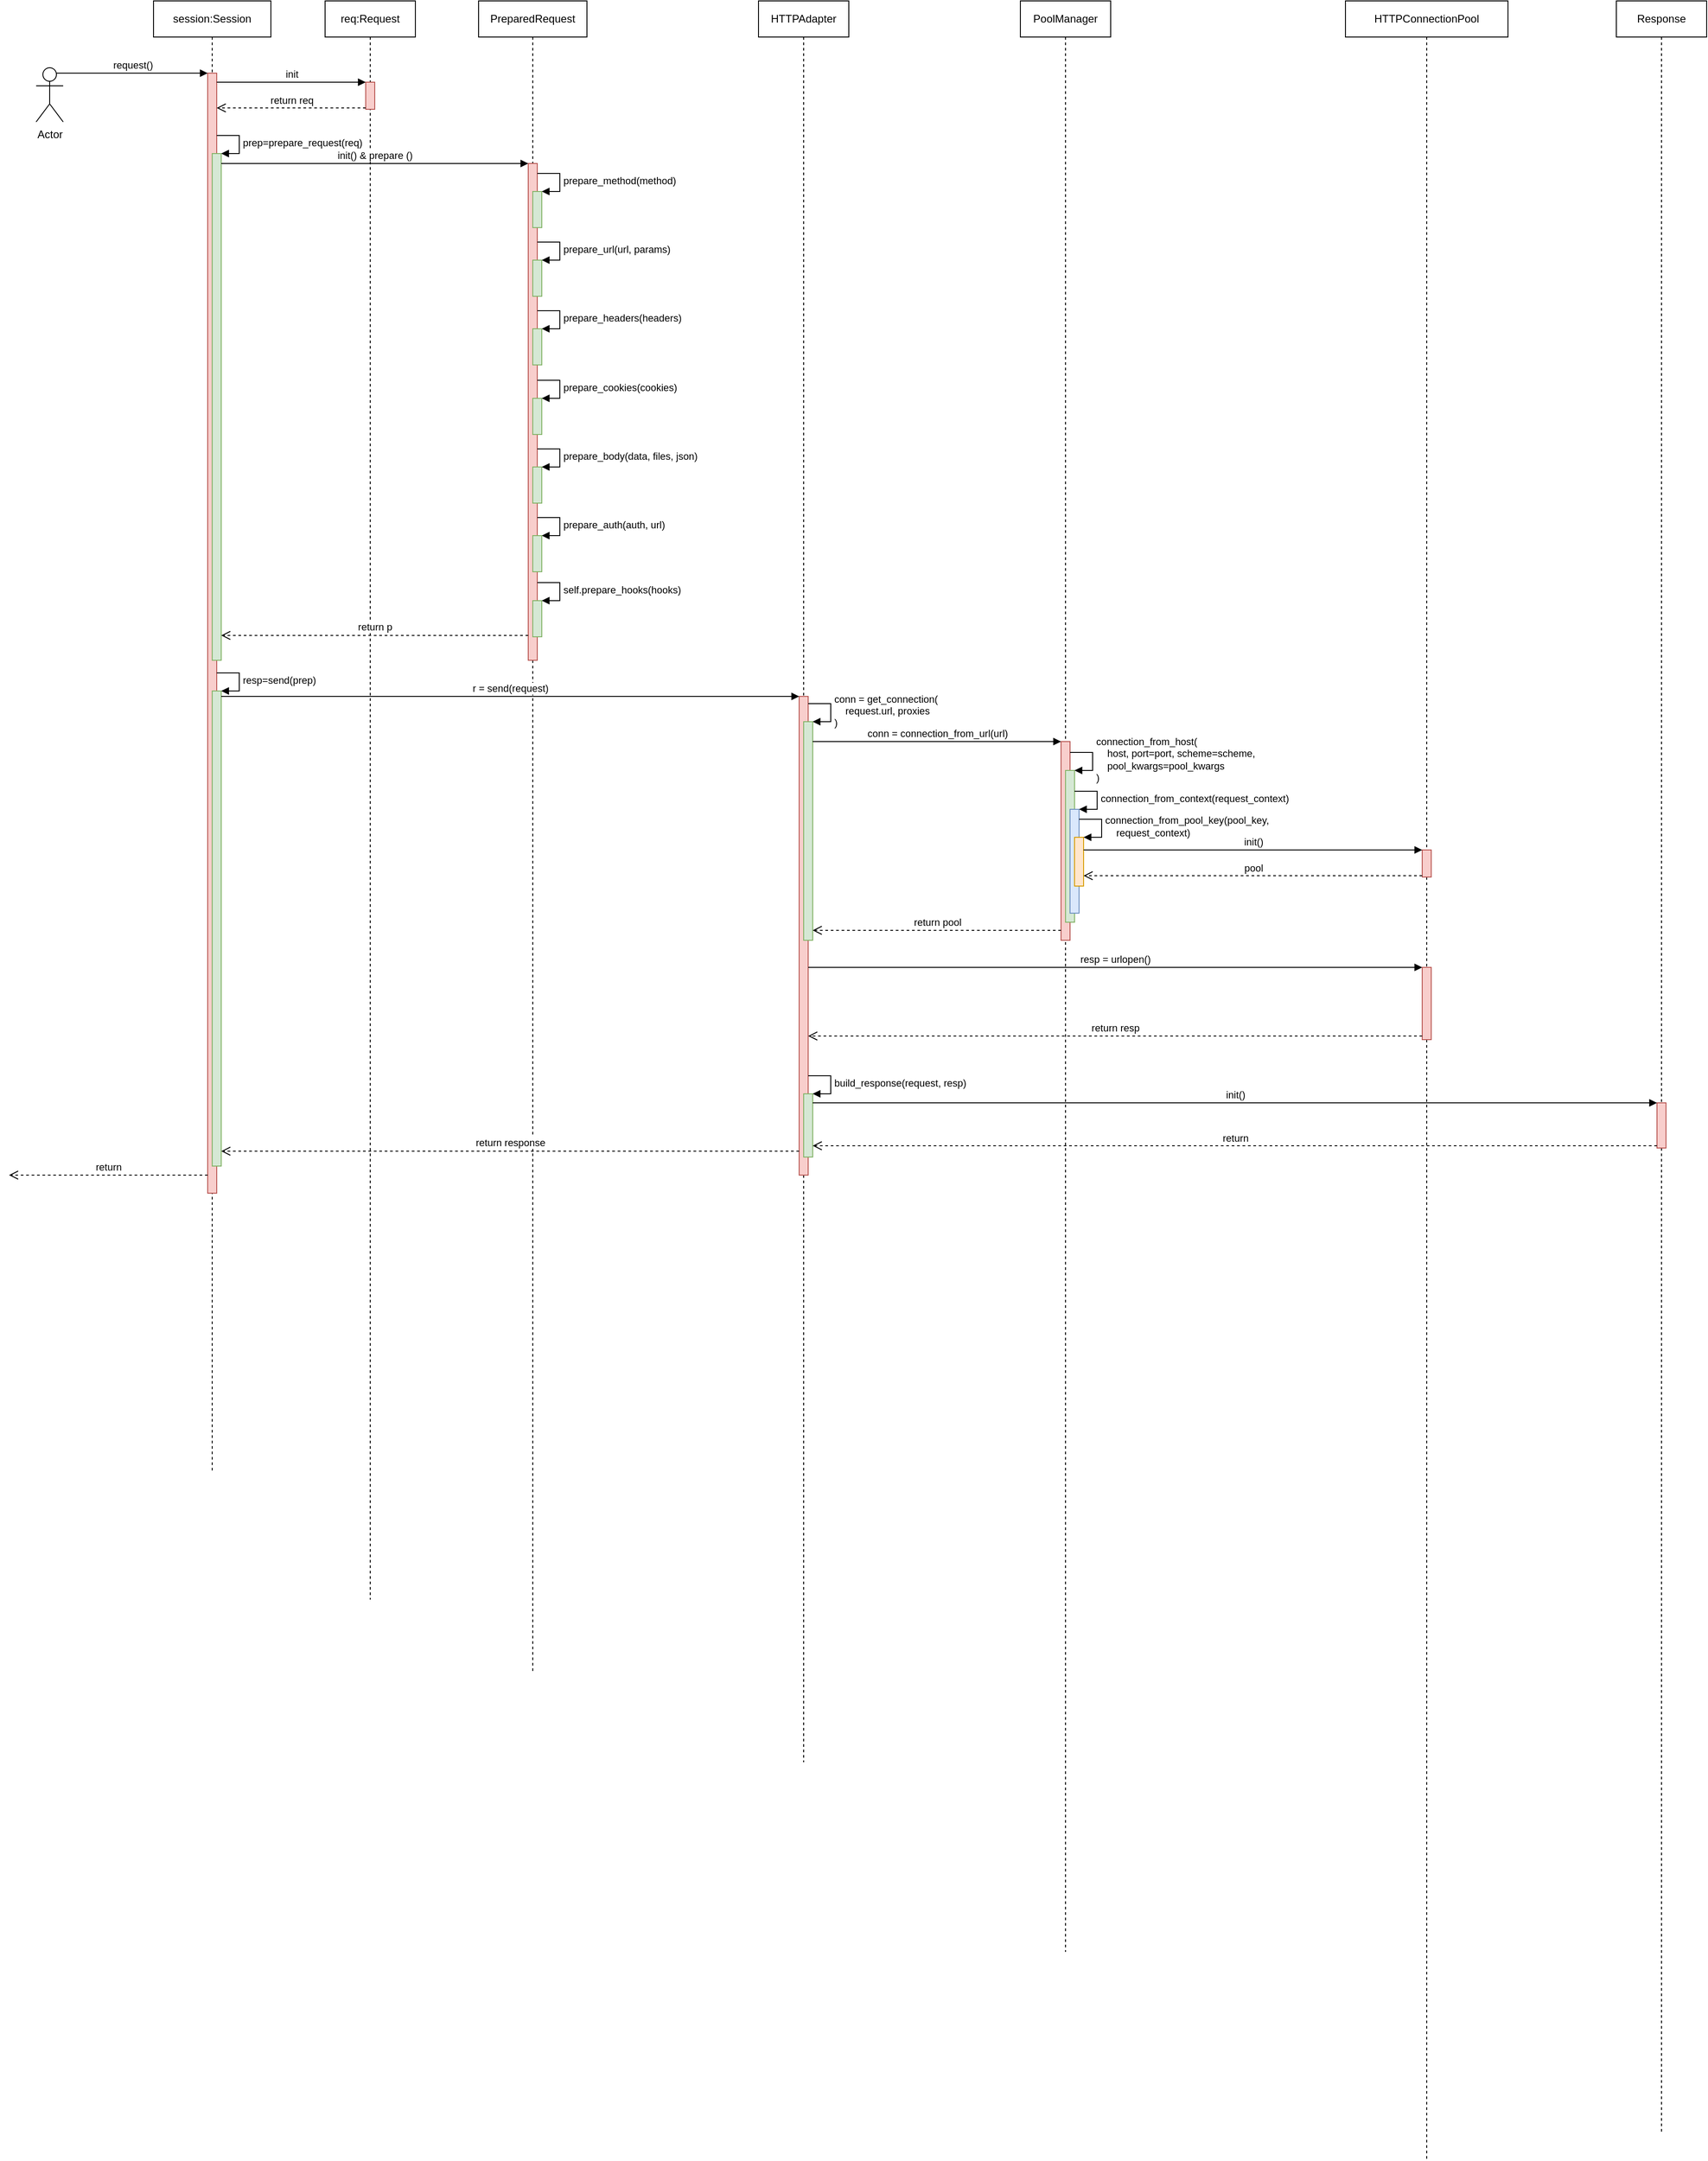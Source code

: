 <mxfile version="12.2.3" type="github" pages="1"><diagram name="Page-1" id="13e1069c-82ec-6db2-03f1-153e76fe0fe0"><mxGraphModel dx="868" dy="460" grid="1" gridSize="10" guides="1" tooltips="1" connect="1" arrows="1" fold="1" page="0" pageScale="1" pageWidth="1100" pageHeight="850" background="#ffffff" math="0" shadow="0"><root><mxCell id="0"/><mxCell id="1" parent="0"/><mxCell id="QKhL0TV7jt127VQcfrzV-1" value="session:Session" style="shape=umlLifeline;perimeter=lifelinePerimeter;whiteSpace=wrap;html=1;container=1;collapsible=0;recursiveResize=0;outlineConnect=0;" parent="1" vertex="1"><mxGeometry x="180" y="20" width="130" height="1630" as="geometry"/></mxCell><mxCell id="QKhL0TV7jt127VQcfrzV-3" value="" style="html=1;points=[];perimeter=orthogonalPerimeter;fillColor=#f8cecc;strokeColor=#b85450;" parent="QKhL0TV7jt127VQcfrzV-1" vertex="1"><mxGeometry x="60" y="80" width="10" height="1240" as="geometry"/></mxCell><mxCell id="QKhL0TV7jt127VQcfrzV-15" value="" style="html=1;points=[];perimeter=orthogonalPerimeter;fillColor=#d5e8d4;strokeColor=#82b366;" parent="QKhL0TV7jt127VQcfrzV-1" vertex="1"><mxGeometry x="65" y="169" width="10" height="561" as="geometry"/></mxCell><mxCell id="QKhL0TV7jt127VQcfrzV-16" value="prep=prepare_request(req)" style="edgeStyle=orthogonalEdgeStyle;html=1;align=left;spacingLeft=2;endArrow=block;rounded=0;entryX=1;entryY=0;labelBackgroundColor=#ffffff;fontColor=#000000;" parent="QKhL0TV7jt127VQcfrzV-1" target="QKhL0TV7jt127VQcfrzV-15" edge="1"><mxGeometry relative="1" as="geometry"><mxPoint x="70" y="149" as="sourcePoint"/><Array as="points"><mxPoint x="95" y="149"/></Array></mxGeometry></mxCell><mxCell id="QKhL0TV7jt127VQcfrzV-53" value="" style="html=1;points=[];perimeter=orthogonalPerimeter;fillColor=#d5e8d4;strokeColor=#82b366;" parent="QKhL0TV7jt127VQcfrzV-1" vertex="1"><mxGeometry x="65" y="764" width="10" height="526" as="geometry"/></mxCell><mxCell id="QKhL0TV7jt127VQcfrzV-54" value="resp=send(prep)" style="edgeStyle=orthogonalEdgeStyle;html=1;align=left;spacingLeft=2;endArrow=block;rounded=0;entryX=1;entryY=0;labelBackgroundColor=#ffffff;fontColor=#000000;" parent="QKhL0TV7jt127VQcfrzV-1" target="QKhL0TV7jt127VQcfrzV-53" edge="1"><mxGeometry relative="1" as="geometry"><mxPoint x="70" y="744" as="sourcePoint"/><Array as="points"><mxPoint x="95" y="744"/></Array></mxGeometry></mxCell><mxCell id="QKhL0TV7jt127VQcfrzV-2" value="Actor" style="shape=umlActor;verticalLabelPosition=bottom;labelBackgroundColor=#ffffff;verticalAlign=top;html=1;" parent="1" vertex="1"><mxGeometry x="50" y="94" width="30" height="60" as="geometry"/></mxCell><mxCell id="QKhL0TV7jt127VQcfrzV-4" value="request()" style="html=1;verticalAlign=bottom;endArrow=block;entryX=0;entryY=0;exitX=0.75;exitY=0.1;exitDx=0;exitDy=0;exitPerimeter=0;horizontal=1;" parent="1" source="QKhL0TV7jt127VQcfrzV-2" target="QKhL0TV7jt127VQcfrzV-3" edge="1"><mxGeometry relative="1" as="geometry"><mxPoint x="170" y="100" as="sourcePoint"/></mxGeometry></mxCell><mxCell id="QKhL0TV7jt127VQcfrzV-11" value="req:Request" style="shape=umlLifeline;perimeter=lifelinePerimeter;whiteSpace=wrap;html=1;container=1;collapsible=0;recursiveResize=0;outlineConnect=0;" parent="1" vertex="1"><mxGeometry x="370" y="20" width="100" height="1770" as="geometry"/></mxCell><mxCell id="QKhL0TV7jt127VQcfrzV-12" value="" style="html=1;points=[];perimeter=orthogonalPerimeter;fillColor=#f8cecc;strokeColor=#b85450;" parent="QKhL0TV7jt127VQcfrzV-11" vertex="1"><mxGeometry x="45" y="90" width="10" height="30" as="geometry"/></mxCell><mxCell id="QKhL0TV7jt127VQcfrzV-13" value="init" style="html=1;verticalAlign=bottom;endArrow=block;entryX=0;entryY=0;" parent="1" source="QKhL0TV7jt127VQcfrzV-3" target="QKhL0TV7jt127VQcfrzV-12" edge="1"><mxGeometry relative="1" as="geometry"><mxPoint x="345" y="110" as="sourcePoint"/></mxGeometry></mxCell><mxCell id="QKhL0TV7jt127VQcfrzV-14" value="return req" style="verticalAlign=bottom;endArrow=open;dashed=1;endSize=8;exitX=0;exitY=0.95;fontStyle=0;fontColor=#000000;labelBackgroundColor=#ffffff;labelBorderColor=none;html=1;" parent="1" source="QKhL0TV7jt127VQcfrzV-12" target="QKhL0TV7jt127VQcfrzV-3" edge="1"><mxGeometry relative="1" as="geometry"><mxPoint x="345" y="186" as="targetPoint"/></mxGeometry></mxCell><mxCell id="QKhL0TV7jt127VQcfrzV-17" value="PreparedRequest" style="shape=umlLifeline;perimeter=lifelinePerimeter;whiteSpace=wrap;html=1;container=1;collapsible=0;recursiveResize=0;outlineConnect=0;fontColor=#000000;" parent="1" vertex="1"><mxGeometry x="540" y="20" width="120" height="1850" as="geometry"/></mxCell><mxCell id="QKhL0TV7jt127VQcfrzV-18" value="" style="html=1;points=[];perimeter=orthogonalPerimeter;fillColor=#f8cecc;strokeColor=#b85450;" parent="QKhL0TV7jt127VQcfrzV-17" vertex="1"><mxGeometry x="55" y="180" width="10" height="550" as="geometry"/></mxCell><mxCell id="QKhL0TV7jt127VQcfrzV-38" value="" style="group" parent="QKhL0TV7jt127VQcfrzV-17" vertex="1" connectable="0"><mxGeometry x="60" y="572" width="30" height="60" as="geometry"/></mxCell><mxCell id="QKhL0TV7jt127VQcfrzV-36" value="" style="html=1;points=[];perimeter=orthogonalPerimeter;fillColor=#d5e8d4;strokeColor=#82b366;" parent="QKhL0TV7jt127VQcfrzV-38" vertex="1"><mxGeometry y="20" width="10" height="40" as="geometry"/></mxCell><mxCell id="QKhL0TV7jt127VQcfrzV-37" value="prepare_auth(auth, url)" style="edgeStyle=orthogonalEdgeStyle;html=1;align=left;spacingLeft=2;endArrow=block;rounded=0;entryX=1;entryY=0;labelBackgroundColor=#ffffff;fontColor=#000000;" parent="QKhL0TV7jt127VQcfrzV-38" target="QKhL0TV7jt127VQcfrzV-36" edge="1"><mxGeometry relative="1" as="geometry"><mxPoint x="5" as="sourcePoint"/><Array as="points"><mxPoint x="30"/></Array></mxGeometry></mxCell><mxCell id="QKhL0TV7jt127VQcfrzV-39" value="" style="group" parent="QKhL0TV7jt127VQcfrzV-17" vertex="1" connectable="0"><mxGeometry x="60" y="496" width="30" height="60" as="geometry"/></mxCell><mxCell id="QKhL0TV7jt127VQcfrzV-34" value="" style="html=1;points=[];perimeter=orthogonalPerimeter;fillColor=#d5e8d4;strokeColor=#82b366;" parent="QKhL0TV7jt127VQcfrzV-39" vertex="1"><mxGeometry y="20" width="10" height="40" as="geometry"/></mxCell><mxCell id="QKhL0TV7jt127VQcfrzV-35" value="prepare_body(data, files, json)" style="edgeStyle=orthogonalEdgeStyle;html=1;align=left;spacingLeft=2;endArrow=block;rounded=0;entryX=1;entryY=0;labelBackgroundColor=#ffffff;fontColor=#000000;" parent="QKhL0TV7jt127VQcfrzV-39" target="QKhL0TV7jt127VQcfrzV-34" edge="1"><mxGeometry relative="1" as="geometry"><mxPoint x="5" as="sourcePoint"/><Array as="points"><mxPoint x="30"/></Array></mxGeometry></mxCell><mxCell id="QKhL0TV7jt127VQcfrzV-40" value="" style="group" parent="QKhL0TV7jt127VQcfrzV-17" vertex="1" connectable="0"><mxGeometry x="60" y="420" width="30" height="60" as="geometry"/></mxCell><mxCell id="QKhL0TV7jt127VQcfrzV-32" value="" style="html=1;points=[];perimeter=orthogonalPerimeter;fillColor=#d5e8d4;strokeColor=#82b366;" parent="QKhL0TV7jt127VQcfrzV-40" vertex="1"><mxGeometry y="20" width="10" height="40" as="geometry"/></mxCell><mxCell id="QKhL0TV7jt127VQcfrzV-33" value="prepare_cookies(cookies)" style="edgeStyle=orthogonalEdgeStyle;html=1;align=left;spacingLeft=2;endArrow=block;rounded=0;entryX=1;entryY=0;labelBackgroundColor=#ffffff;fontColor=#000000;" parent="QKhL0TV7jt127VQcfrzV-40" target="QKhL0TV7jt127VQcfrzV-32" edge="1"><mxGeometry relative="1" as="geometry"><mxPoint x="5" as="sourcePoint"/><Array as="points"><mxPoint x="30"/></Array></mxGeometry></mxCell><mxCell id="QKhL0TV7jt127VQcfrzV-41" value="" style="group" parent="QKhL0TV7jt127VQcfrzV-17" vertex="1" connectable="0"><mxGeometry x="60" y="343" width="30" height="60" as="geometry"/></mxCell><mxCell id="QKhL0TV7jt127VQcfrzV-30" value="" style="html=1;points=[];perimeter=orthogonalPerimeter;fillColor=#d5e8d4;strokeColor=#82b366;" parent="QKhL0TV7jt127VQcfrzV-41" vertex="1"><mxGeometry y="20" width="10" height="40" as="geometry"/></mxCell><mxCell id="QKhL0TV7jt127VQcfrzV-31" value="prepare_headers(headers)" style="edgeStyle=orthogonalEdgeStyle;html=1;align=left;spacingLeft=2;endArrow=block;rounded=0;entryX=1;entryY=0;labelBackgroundColor=#ffffff;fontColor=#000000;" parent="QKhL0TV7jt127VQcfrzV-41" target="QKhL0TV7jt127VQcfrzV-30" edge="1"><mxGeometry relative="1" as="geometry"><mxPoint x="5" as="sourcePoint"/><Array as="points"><mxPoint x="30"/></Array></mxGeometry></mxCell><mxCell id="QKhL0TV7jt127VQcfrzV-42" value="" style="group" parent="QKhL0TV7jt127VQcfrzV-17" vertex="1" connectable="0"><mxGeometry x="60" y="267" width="30" height="60" as="geometry"/></mxCell><mxCell id="QKhL0TV7jt127VQcfrzV-25" value="" style="html=1;points=[];perimeter=orthogonalPerimeter;fillColor=#d5e8d4;strokeColor=#82b366;" parent="QKhL0TV7jt127VQcfrzV-42" vertex="1"><mxGeometry y="20" width="10" height="40" as="geometry"/></mxCell><mxCell id="QKhL0TV7jt127VQcfrzV-26" value="prepare_url(url, params)" style="edgeStyle=orthogonalEdgeStyle;html=1;align=left;spacingLeft=2;endArrow=block;rounded=0;entryX=1;entryY=0;labelBackgroundColor=#ffffff;fontColor=#000000;" parent="QKhL0TV7jt127VQcfrzV-42" target="QKhL0TV7jt127VQcfrzV-25" edge="1"><mxGeometry relative="1" as="geometry"><mxPoint x="5" as="sourcePoint"/><Array as="points"><mxPoint x="30"/></Array></mxGeometry></mxCell><mxCell id="QKhL0TV7jt127VQcfrzV-43" value="" style="group" parent="QKhL0TV7jt127VQcfrzV-17" vertex="1" connectable="0"><mxGeometry x="60" y="191" width="30" height="60" as="geometry"/></mxCell><mxCell id="QKhL0TV7jt127VQcfrzV-21" value="" style="html=1;points=[];perimeter=orthogonalPerimeter;fillColor=#d5e8d4;strokeColor=#82b366;" parent="QKhL0TV7jt127VQcfrzV-43" vertex="1"><mxGeometry y="20" width="10" height="40" as="geometry"/></mxCell><mxCell id="QKhL0TV7jt127VQcfrzV-22" value="prepare_method(method)" style="edgeStyle=orthogonalEdgeStyle;html=1;align=left;spacingLeft=2;endArrow=block;rounded=0;entryX=1;entryY=0;labelBackgroundColor=#ffffff;fontColor=#000000;" parent="QKhL0TV7jt127VQcfrzV-43" target="QKhL0TV7jt127VQcfrzV-21" edge="1"><mxGeometry relative="1" as="geometry"><mxPoint x="5" as="sourcePoint"/><Array as="points"><mxPoint x="30"/></Array></mxGeometry></mxCell><mxCell id="QKhL0TV7jt127VQcfrzV-46" value="" style="group" parent="QKhL0TV7jt127VQcfrzV-17" vertex="1" connectable="0"><mxGeometry x="60" y="644" width="30" height="60" as="geometry"/></mxCell><mxCell id="QKhL0TV7jt127VQcfrzV-44" value="" style="html=1;points=[];perimeter=orthogonalPerimeter;fillColor=#d5e8d4;strokeColor=#82b366;" parent="QKhL0TV7jt127VQcfrzV-46" vertex="1"><mxGeometry y="20" width="10" height="40" as="geometry"/></mxCell><mxCell id="QKhL0TV7jt127VQcfrzV-45" value="self.prepare_hooks(hooks)" style="edgeStyle=orthogonalEdgeStyle;html=1;align=left;spacingLeft=2;endArrow=block;rounded=0;entryX=1;entryY=0;labelBackgroundColor=#ffffff;fontColor=#000000;" parent="QKhL0TV7jt127VQcfrzV-46" target="QKhL0TV7jt127VQcfrzV-44" edge="1"><mxGeometry relative="1" as="geometry"><mxPoint x="5" as="sourcePoint"/><Array as="points"><mxPoint x="30"/></Array></mxGeometry></mxCell><mxCell id="QKhL0TV7jt127VQcfrzV-19" value="init() &amp;amp; prepare ()" style="html=1;verticalAlign=bottom;endArrow=block;entryX=0;entryY=0;labelBackgroundColor=#ffffff;fontColor=#000000;" parent="1" source="QKhL0TV7jt127VQcfrzV-15" target="QKhL0TV7jt127VQcfrzV-18" edge="1"><mxGeometry relative="1" as="geometry"><mxPoint x="525" y="200" as="sourcePoint"/></mxGeometry></mxCell><mxCell id="QKhL0TV7jt127VQcfrzV-20" value="return p" style="html=1;verticalAlign=bottom;endArrow=open;dashed=1;endSize=8;exitX=0;exitY=0.95;labelBackgroundColor=#ffffff;fontColor=#000000;" parent="1" source="QKhL0TV7jt127VQcfrzV-18" target="QKhL0TV7jt127VQcfrzV-15" edge="1"><mxGeometry relative="1" as="geometry"><mxPoint x="300" y="722" as="targetPoint"/></mxGeometry></mxCell><mxCell id="QKhL0TV7jt127VQcfrzV-55" value="HTTPAdapter" style="shape=umlLifeline;perimeter=lifelinePerimeter;whiteSpace=wrap;html=1;container=1;collapsible=0;recursiveResize=0;outlineConnect=0;fontColor=#000000;" parent="1" vertex="1"><mxGeometry x="850" y="20" width="100" height="1950" as="geometry"/></mxCell><mxCell id="QKhL0TV7jt127VQcfrzV-56" value="" style="html=1;points=[];perimeter=orthogonalPerimeter;fillColor=#f8cecc;strokeColor=#b85450;" parent="QKhL0TV7jt127VQcfrzV-55" vertex="1"><mxGeometry x="45" y="770" width="10" height="530" as="geometry"/></mxCell><mxCell id="QKhL0TV7jt127VQcfrzV-59" value="" style="html=1;points=[];perimeter=orthogonalPerimeter;fillColor=#d5e8d4;strokeColor=#82b366;" parent="QKhL0TV7jt127VQcfrzV-55" vertex="1"><mxGeometry x="50" y="798" width="10" height="242" as="geometry"/></mxCell><mxCell id="QKhL0TV7jt127VQcfrzV-60" value="conn = get_connection(&lt;br&gt;&amp;nbsp; &amp;nbsp; request.url, proxies&lt;br&gt;)" style="edgeStyle=orthogonalEdgeStyle;html=1;align=left;spacingLeft=2;endArrow=block;rounded=0;entryX=1;entryY=0;labelBackgroundColor=#ffffff;fontColor=#000000;" parent="QKhL0TV7jt127VQcfrzV-55" target="QKhL0TV7jt127VQcfrzV-59" edge="1"><mxGeometry relative="1" as="geometry"><mxPoint x="55" y="778" as="sourcePoint"/><Array as="points"><mxPoint x="80" y="778"/></Array></mxGeometry></mxCell><mxCell id="QKhL0TV7jt127VQcfrzV-80" value="" style="html=1;points=[];perimeter=orthogonalPerimeter;fillColor=#d5e8d4;strokeColor=#82b366;" parent="QKhL0TV7jt127VQcfrzV-55" vertex="1"><mxGeometry x="50" y="1210" width="10" height="70" as="geometry"/></mxCell><mxCell id="QKhL0TV7jt127VQcfrzV-81" value="build_response(request, resp)" style="edgeStyle=orthogonalEdgeStyle;html=1;align=left;spacingLeft=2;endArrow=block;rounded=0;entryX=1;entryY=0;labelBackgroundColor=#ffffff;fontColor=#000000;" parent="QKhL0TV7jt127VQcfrzV-55" target="QKhL0TV7jt127VQcfrzV-80" edge="1"><mxGeometry relative="1" as="geometry"><mxPoint x="55" y="1190" as="sourcePoint"/><Array as="points"><mxPoint x="80" y="1190"/></Array></mxGeometry></mxCell><mxCell id="QKhL0TV7jt127VQcfrzV-57" value="r = send(request)" style="html=1;verticalAlign=bottom;endArrow=block;entryX=0;entryY=0;labelBackgroundColor=#ffffff;fontColor=#000000;" parent="1" source="QKhL0TV7jt127VQcfrzV-53" target="QKhL0TV7jt127VQcfrzV-56" edge="1"><mxGeometry relative="1" as="geometry"><mxPoint x="825" y="800" as="sourcePoint"/></mxGeometry></mxCell><mxCell id="QKhL0TV7jt127VQcfrzV-61" value="PoolManager" style="shape=umlLifeline;perimeter=lifelinePerimeter;whiteSpace=wrap;html=1;container=1;collapsible=0;recursiveResize=0;outlineConnect=0;fontColor=#000000;" parent="1" vertex="1"><mxGeometry x="1140" y="20" width="100" height="2160" as="geometry"/></mxCell><mxCell id="QKhL0TV7jt127VQcfrzV-62" value="" style="html=1;points=[];perimeter=orthogonalPerimeter;fillColor=#f8cecc;strokeColor=#b85450;" parent="QKhL0TV7jt127VQcfrzV-61" vertex="1"><mxGeometry x="45" y="820" width="10" height="220" as="geometry"/></mxCell><mxCell id="QKhL0TV7jt127VQcfrzV-65" value="" style="html=1;points=[];perimeter=orthogonalPerimeter;fillColor=#d5e8d4;strokeColor=#82b366;" parent="QKhL0TV7jt127VQcfrzV-61" vertex="1"><mxGeometry x="50" y="852" width="10" height="168" as="geometry"/></mxCell><mxCell id="QKhL0TV7jt127VQcfrzV-66" value="&lt;div&gt;&lt;span style=&quot;font-size: 11px&quot;&gt;connection_from_host(&lt;/span&gt;&lt;/div&gt;&lt;div&gt;&lt;span style=&quot;font-size: 11px&quot;&gt;&amp;nbsp; &amp;nbsp; host, port=port, scheme=scheme,&lt;/span&gt;&lt;/div&gt;&lt;div&gt;&lt;span style=&quot;font-size: 11px&quot;&gt;&amp;nbsp; &amp;nbsp; pool_kwargs=pool_kwargs&lt;/span&gt;&lt;/div&gt;&lt;div&gt;&lt;span style=&quot;font-size: 11px&quot;&gt;)&lt;/span&gt;&lt;/div&gt;" style="edgeStyle=orthogonalEdgeStyle;html=1;align=left;spacingLeft=2;endArrow=block;rounded=0;entryX=1;entryY=0;labelBackgroundColor=#ffffff;fontColor=#000000;" parent="QKhL0TV7jt127VQcfrzV-61" target="QKhL0TV7jt127VQcfrzV-65" edge="1"><mxGeometry relative="1" as="geometry"><mxPoint x="55" y="832" as="sourcePoint"/><Array as="points"><mxPoint x="80" y="832"/></Array></mxGeometry></mxCell><mxCell id="QKhL0TV7jt127VQcfrzV-67" value="" style="html=1;points=[];perimeter=orthogonalPerimeter;fillColor=#dae8fc;strokeColor=#6c8ebf;" parent="QKhL0TV7jt127VQcfrzV-61" vertex="1"><mxGeometry x="55" y="895" width="10" height="115" as="geometry"/></mxCell><mxCell id="QKhL0TV7jt127VQcfrzV-68" value="connection_from_context(request_context)" style="edgeStyle=orthogonalEdgeStyle;html=1;align=left;spacingLeft=2;endArrow=block;rounded=0;entryX=1;entryY=0;labelBackgroundColor=#ffffff;fontColor=#000000;" parent="QKhL0TV7jt127VQcfrzV-61" target="QKhL0TV7jt127VQcfrzV-67" edge="1"><mxGeometry relative="1" as="geometry"><mxPoint x="60" y="875" as="sourcePoint"/><Array as="points"><mxPoint x="85" y="875"/></Array></mxGeometry></mxCell><mxCell id="QKhL0TV7jt127VQcfrzV-69" value="" style="html=1;points=[];perimeter=orthogonalPerimeter;fillColor=#ffe6cc;strokeColor=#d79b00;" parent="QKhL0TV7jt127VQcfrzV-61" vertex="1"><mxGeometry x="60" y="926" width="10" height="54" as="geometry"/></mxCell><mxCell id="QKhL0TV7jt127VQcfrzV-70" value="connection_from_pool_key(pool_key, &lt;br&gt;&amp;nbsp; &amp;nbsp; request_context)" style="edgeStyle=orthogonalEdgeStyle;html=1;align=left;spacingLeft=2;endArrow=block;rounded=0;entryX=1;entryY=0;labelBackgroundColor=#ffffff;fontColor=#000000;" parent="QKhL0TV7jt127VQcfrzV-61" target="QKhL0TV7jt127VQcfrzV-69" edge="1"><mxGeometry relative="1" as="geometry"><mxPoint x="65" y="906" as="sourcePoint"/><Array as="points"><mxPoint x="90" y="906"/></Array></mxGeometry></mxCell><mxCell id="QKhL0TV7jt127VQcfrzV-63" value="conn = connection_from_url(url)" style="html=1;verticalAlign=bottom;endArrow=block;entryX=0;entryY=0;labelBackgroundColor=#ffffff;fontColor=#000000;" parent="1" source="QKhL0TV7jt127VQcfrzV-59" target="QKhL0TV7jt127VQcfrzV-62" edge="1"><mxGeometry relative="1" as="geometry"><mxPoint x="1115" y="840" as="sourcePoint"/></mxGeometry></mxCell><mxCell id="QKhL0TV7jt127VQcfrzV-71" value="HTTPConnectionPool" style="shape=umlLifeline;perimeter=lifelinePerimeter;whiteSpace=wrap;html=1;container=1;collapsible=0;recursiveResize=0;outlineConnect=0;fontColor=#000000;" parent="1" vertex="1"><mxGeometry x="1500" y="20" width="180" height="2390" as="geometry"/></mxCell><mxCell id="QKhL0TV7jt127VQcfrzV-72" value="" style="html=1;points=[];perimeter=orthogonalPerimeter;fillColor=#f8cecc;strokeColor=#b85450;" parent="QKhL0TV7jt127VQcfrzV-71" vertex="1"><mxGeometry x="85" y="940" width="10" height="30" as="geometry"/></mxCell><mxCell id="QKhL0TV7jt127VQcfrzV-75" value="" style="html=1;points=[];perimeter=orthogonalPerimeter;fillColor=#f8cecc;strokeColor=#b85450;" parent="QKhL0TV7jt127VQcfrzV-71" vertex="1"><mxGeometry x="85" y="1070" width="10" height="80" as="geometry"/></mxCell><mxCell id="QKhL0TV7jt127VQcfrzV-73" value="init()" style="html=1;verticalAlign=bottom;endArrow=block;entryX=0;entryY=0;labelBackgroundColor=#ffffff;fontColor=#000000;" parent="1" source="QKhL0TV7jt127VQcfrzV-69" target="QKhL0TV7jt127VQcfrzV-72" edge="1"><mxGeometry relative="1" as="geometry"><mxPoint x="1515" y="955" as="sourcePoint"/></mxGeometry></mxCell><mxCell id="QKhL0TV7jt127VQcfrzV-74" value="pool" style="html=1;verticalAlign=bottom;endArrow=open;dashed=1;endSize=8;exitX=0;exitY=0.95;labelBackgroundColor=#ffffff;fontColor=#000000;" parent="1" source="QKhL0TV7jt127VQcfrzV-72" target="QKhL0TV7jt127VQcfrzV-69" edge="1"><mxGeometry relative="1" as="geometry"><mxPoint x="1515" y="1031" as="targetPoint"/></mxGeometry></mxCell><mxCell id="QKhL0TV7jt127VQcfrzV-64" value="return pool" style="html=1;verticalAlign=bottom;endArrow=open;dashed=1;endSize=8;exitX=0;exitY=0.95;labelBackgroundColor=#ffffff;fontColor=#000000;" parent="1" source="QKhL0TV7jt127VQcfrzV-62" target="QKhL0TV7jt127VQcfrzV-59" edge="1"><mxGeometry relative="1" as="geometry"><mxPoint x="1115" y="916" as="targetPoint"/></mxGeometry></mxCell><mxCell id="QKhL0TV7jt127VQcfrzV-76" value="resp = urlopen()" style="html=1;verticalAlign=bottom;endArrow=block;entryX=0;entryY=0;labelBackgroundColor=#ffffff;fontColor=#000000;" parent="1" source="QKhL0TV7jt127VQcfrzV-56" target="QKhL0TV7jt127VQcfrzV-75" edge="1"><mxGeometry relative="1" as="geometry"><mxPoint x="1110" y="1110" as="sourcePoint"/></mxGeometry></mxCell><mxCell id="QKhL0TV7jt127VQcfrzV-77" value="return resp" style="html=1;verticalAlign=bottom;endArrow=open;dashed=1;endSize=8;exitX=0;exitY=0.95;labelBackgroundColor=#ffffff;fontColor=#000000;" parent="1" source="QKhL0TV7jt127VQcfrzV-75" target="QKhL0TV7jt127VQcfrzV-56" edge="1"><mxGeometry relative="1" as="geometry"><mxPoint x="1515" y="1186" as="targetPoint"/></mxGeometry></mxCell><mxCell id="QKhL0TV7jt127VQcfrzV-82" value="Response" style="shape=umlLifeline;perimeter=lifelinePerimeter;whiteSpace=wrap;html=1;container=1;collapsible=0;recursiveResize=0;outlineConnect=0;fontColor=#000000;" parent="1" vertex="1"><mxGeometry x="1800" y="20" width="100" height="2360" as="geometry"/></mxCell><mxCell id="QKhL0TV7jt127VQcfrzV-83" value="" style="html=1;points=[];perimeter=orthogonalPerimeter;fillColor=#f8cecc;strokeColor=#b85450;" parent="QKhL0TV7jt127VQcfrzV-82" vertex="1"><mxGeometry x="45" y="1220" width="10" height="50" as="geometry"/></mxCell><mxCell id="QKhL0TV7jt127VQcfrzV-84" value="init()" style="html=1;verticalAlign=bottom;endArrow=block;entryX=0;entryY=0;labelBackgroundColor=#ffffff;fontColor=#000000;" parent="1" source="QKhL0TV7jt127VQcfrzV-80" target="QKhL0TV7jt127VQcfrzV-83" edge="1"><mxGeometry relative="1" as="geometry"><mxPoint x="1230" y="1260" as="sourcePoint"/></mxGeometry></mxCell><mxCell id="QKhL0TV7jt127VQcfrzV-85" value="return" style="html=1;verticalAlign=bottom;endArrow=open;dashed=1;endSize=8;exitX=0;exitY=0.95;labelBackgroundColor=#ffffff;fontColor=#000000;" parent="1" source="QKhL0TV7jt127VQcfrzV-83" target="QKhL0TV7jt127VQcfrzV-80" edge="1"><mxGeometry relative="1" as="geometry"><mxPoint x="1320" y="1265" as="targetPoint"/></mxGeometry></mxCell><mxCell id="QKhL0TV7jt127VQcfrzV-58" value="return response" style="html=1;verticalAlign=bottom;endArrow=open;dashed=1;endSize=8;exitX=0;exitY=0.95;labelBackgroundColor=#ffffff;fontColor=#000000;" parent="1" source="QKhL0TV7jt127VQcfrzV-56" target="QKhL0TV7jt127VQcfrzV-53" edge="1"><mxGeometry relative="1" as="geometry"><mxPoint x="320" y="1270" as="targetPoint"/></mxGeometry></mxCell><mxCell id="QKhL0TV7jt127VQcfrzV-86" value="return" style="html=1;verticalAlign=bottom;endArrow=open;dashed=1;endSize=8;labelBackgroundColor=#ffffff;fontColor=#000000;" parent="1" source="QKhL0TV7jt127VQcfrzV-3" edge="1"><mxGeometry relative="1" as="geometry"><mxPoint x="160" y="1320" as="sourcePoint"/><mxPoint x="20" y="1320" as="targetPoint"/></mxGeometry></mxCell></root></mxGraphModel></diagram></mxfile>